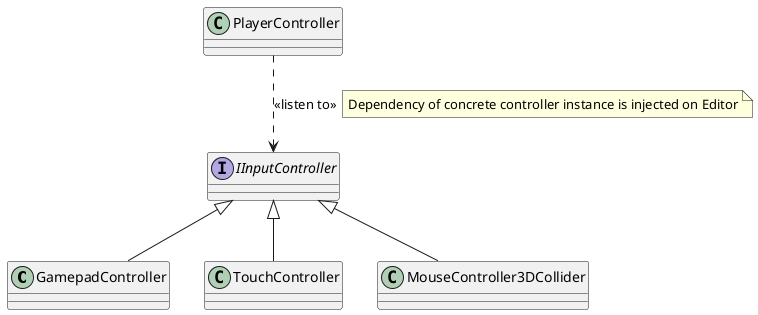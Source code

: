 @startuml

class GamepadController
class TouchController
class MouseController3DCollider

interface IInputController

class PlayerController


IInputController <|-- GamepadController 
IInputController <|-- TouchController 
IInputController <|-- MouseController3DCollider

PlayerController ..> IInputController : "<<listen to>>"

note right on link
Dependency of concrete controller instance is injected on Editor
endnote

@enduml
